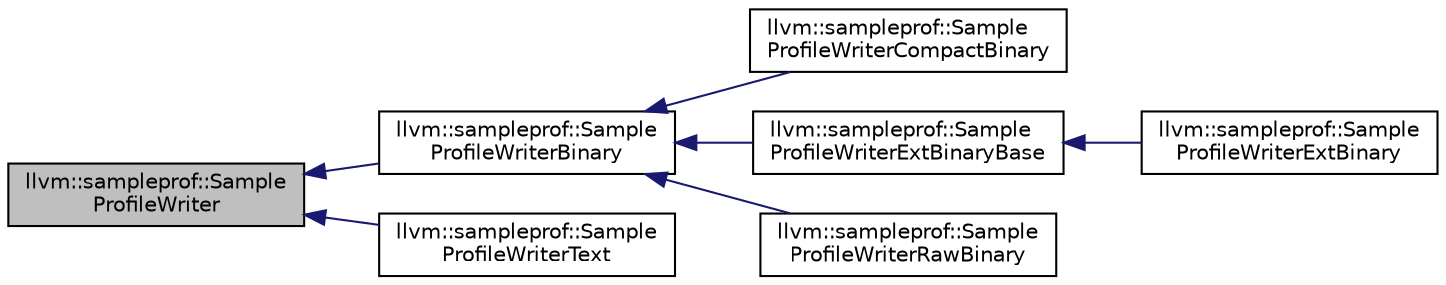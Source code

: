 digraph "llvm::sampleprof::SampleProfileWriter"
{
 // LATEX_PDF_SIZE
  bgcolor="transparent";
  edge [fontname="Helvetica",fontsize="10",labelfontname="Helvetica",labelfontsize="10"];
  node [fontname="Helvetica",fontsize="10",shape=record];
  rankdir="LR";
  Node1 [label="llvm::sampleprof::Sample\lProfileWriter",height=0.2,width=0.4,color="black", fillcolor="grey75", style="filled", fontcolor="black",tooltip="Sample-based profile writer. Base class."];
  Node1 -> Node2 [dir="back",color="midnightblue",fontsize="10",style="solid",fontname="Helvetica"];
  Node2 [label="llvm::sampleprof::Sample\lProfileWriterBinary",height=0.2,width=0.4,color="black",URL="$classllvm_1_1sampleprof_1_1SampleProfileWriterBinary.html",tooltip="Sample-based profile writer (binary format)."];
  Node2 -> Node3 [dir="back",color="midnightblue",fontsize="10",style="solid",fontname="Helvetica"];
  Node3 [label="llvm::sampleprof::Sample\lProfileWriterCompactBinary",height=0.2,width=0.4,color="black",URL="$classllvm_1_1sampleprof_1_1SampleProfileWriterCompactBinary.html",tooltip=" "];
  Node2 -> Node4 [dir="back",color="midnightblue",fontsize="10",style="solid",fontname="Helvetica"];
  Node4 [label="llvm::sampleprof::Sample\lProfileWriterExtBinaryBase",height=0.2,width=0.4,color="black",URL="$classllvm_1_1sampleprof_1_1SampleProfileWriterExtBinaryBase.html",tooltip=" "];
  Node4 -> Node5 [dir="back",color="midnightblue",fontsize="10",style="solid",fontname="Helvetica"];
  Node5 [label="llvm::sampleprof::Sample\lProfileWriterExtBinary",height=0.2,width=0.4,color="black",URL="$classllvm_1_1sampleprof_1_1SampleProfileWriterExtBinary.html",tooltip=" "];
  Node2 -> Node6 [dir="back",color="midnightblue",fontsize="10",style="solid",fontname="Helvetica"];
  Node6 [label="llvm::sampleprof::Sample\lProfileWriterRawBinary",height=0.2,width=0.4,color="black",URL="$classllvm_1_1sampleprof_1_1SampleProfileWriterRawBinary.html",tooltip=" "];
  Node1 -> Node7 [dir="back",color="midnightblue",fontsize="10",style="solid",fontname="Helvetica"];
  Node7 [label="llvm::sampleprof::Sample\lProfileWriterText",height=0.2,width=0.4,color="black",URL="$classllvm_1_1sampleprof_1_1SampleProfileWriterText.html",tooltip="Sample-based profile writer (text format)."];
}
